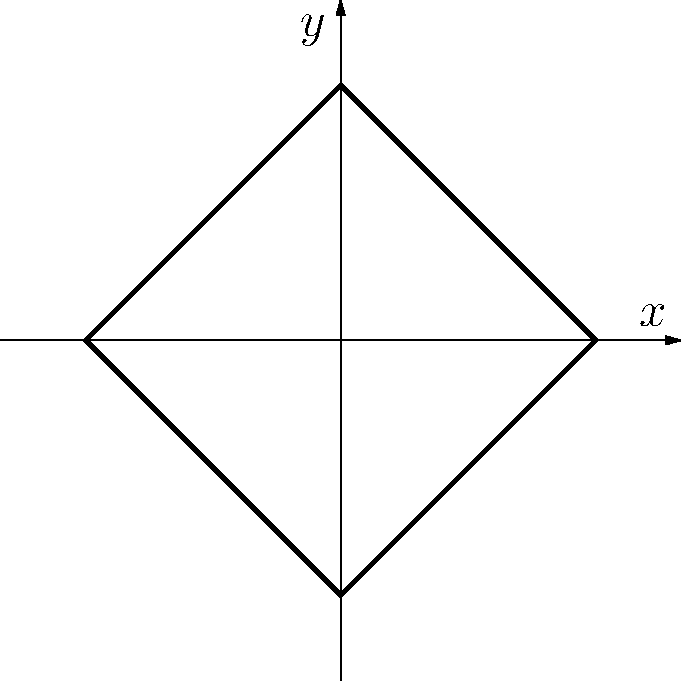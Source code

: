unitsize(1.5cm);
defaultpen(fontsize(24pt));
pen p = linewidth(2);
draw((0,3)--(3,0), p);
draw((0,-3)--(3,0), p);
draw((0,-3)--(-3,0), p);
draw((0,3)--(-3,0), p);

draw((-4,0)--(4,0),Arrow);
draw((0,-4)--(0,4),Arrow);

label("$x$",(4,0),NW*1.5);
label("$y$",(0,4),SW*1.5);
